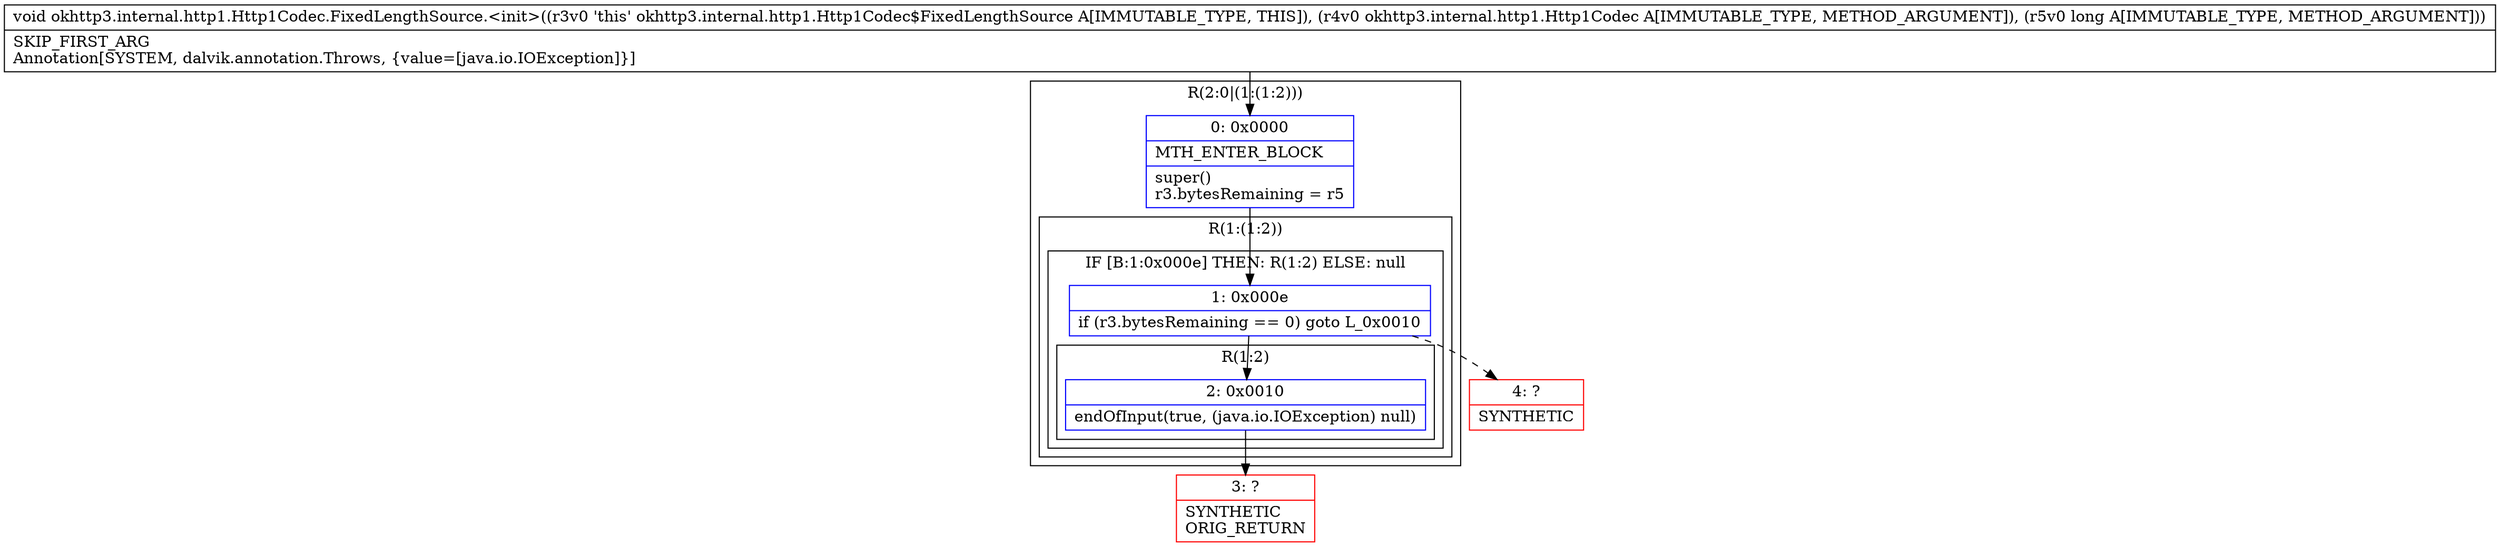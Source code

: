 digraph "CFG forokhttp3.internal.http1.Http1Codec.FixedLengthSource.\<init\>(Lokhttp3\/internal\/http1\/Http1Codec;J)V" {
subgraph cluster_Region_504068319 {
label = "R(2:0|(1:(1:2)))";
node [shape=record,color=blue];
Node_0 [shape=record,label="{0\:\ 0x0000|MTH_ENTER_BLOCK\l|super()\lr3.bytesRemaining = r5\l}"];
subgraph cluster_Region_1559750279 {
label = "R(1:(1:2))";
node [shape=record,color=blue];
subgraph cluster_IfRegion_1411898709 {
label = "IF [B:1:0x000e] THEN: R(1:2) ELSE: null";
node [shape=record,color=blue];
Node_1 [shape=record,label="{1\:\ 0x000e|if (r3.bytesRemaining == 0) goto L_0x0010\l}"];
subgraph cluster_Region_1398262500 {
label = "R(1:2)";
node [shape=record,color=blue];
Node_2 [shape=record,label="{2\:\ 0x0010|endOfInput(true, (java.io.IOException) null)\l}"];
}
}
}
}
Node_3 [shape=record,color=red,label="{3\:\ ?|SYNTHETIC\lORIG_RETURN\l}"];
Node_4 [shape=record,color=red,label="{4\:\ ?|SYNTHETIC\l}"];
MethodNode[shape=record,label="{void okhttp3.internal.http1.Http1Codec.FixedLengthSource.\<init\>((r3v0 'this' okhttp3.internal.http1.Http1Codec$FixedLengthSource A[IMMUTABLE_TYPE, THIS]), (r4v0 okhttp3.internal.http1.Http1Codec A[IMMUTABLE_TYPE, METHOD_ARGUMENT]), (r5v0 long A[IMMUTABLE_TYPE, METHOD_ARGUMENT]))  | SKIP_FIRST_ARG\lAnnotation[SYSTEM, dalvik.annotation.Throws, \{value=[java.io.IOException]\}]\l}"];
MethodNode -> Node_0;
Node_0 -> Node_1;
Node_1 -> Node_2;
Node_1 -> Node_4[style=dashed];
Node_2 -> Node_3;
}

